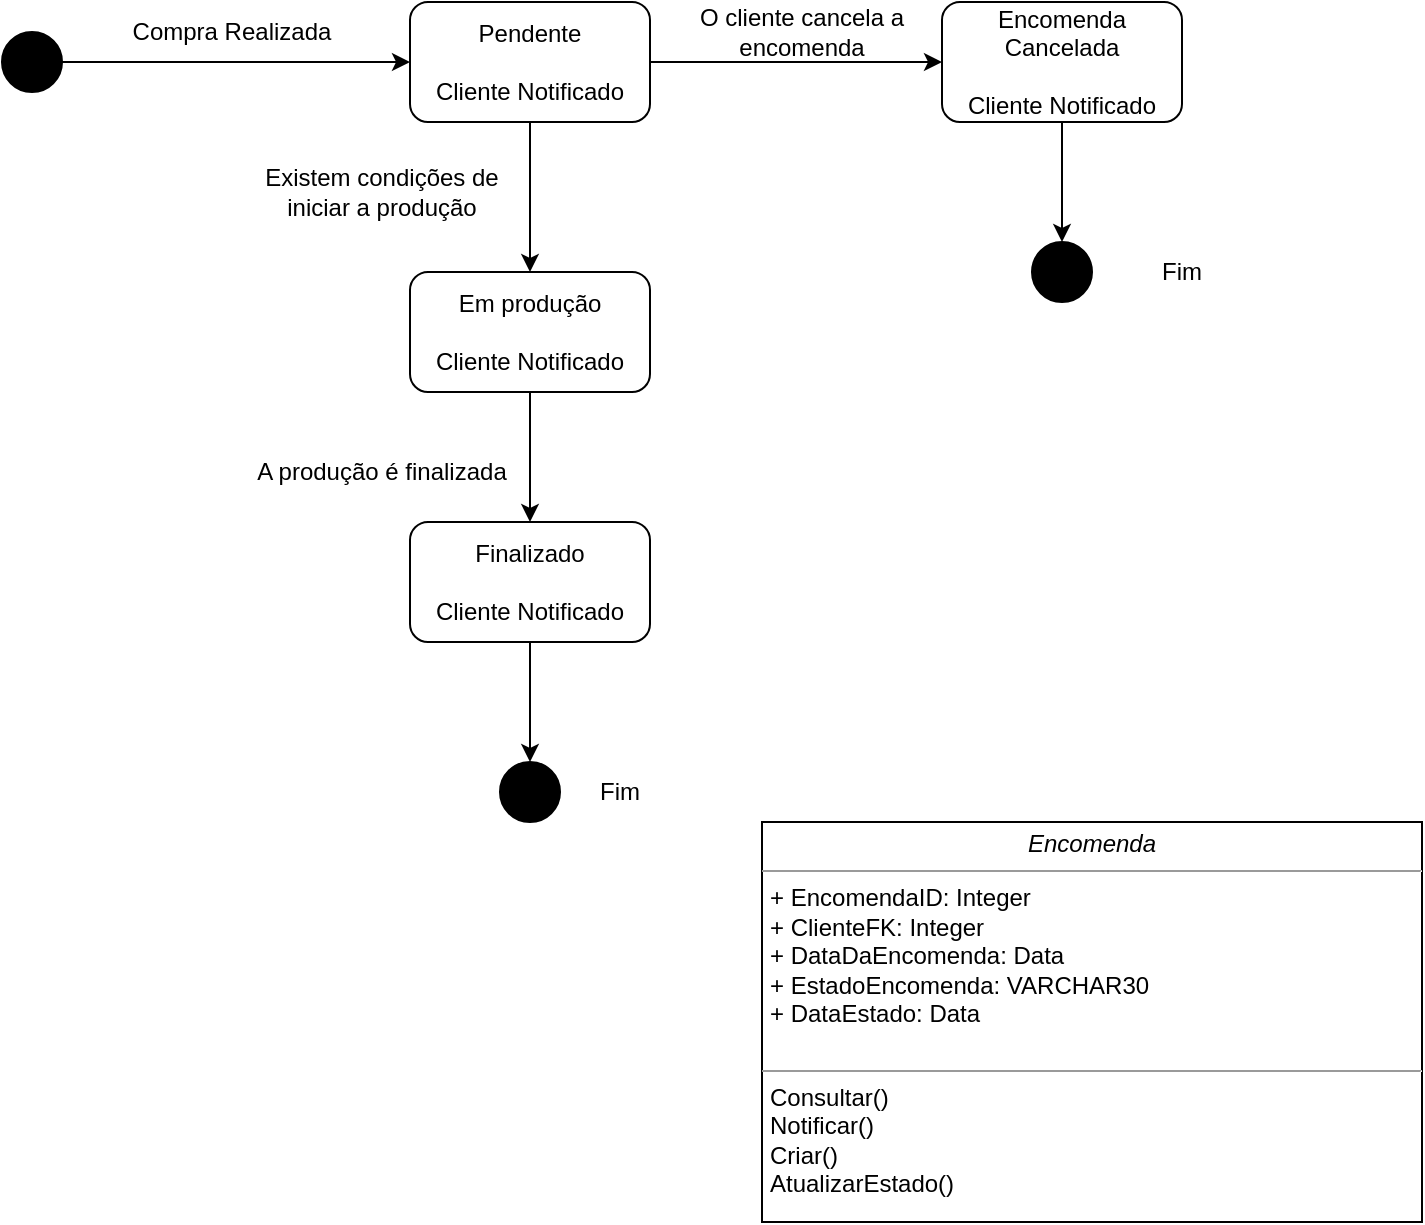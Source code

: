 <mxfile version="20.6.0" type="device"><diagram id="iYMuhJNm-_NsbsTxb9Wq" name="Página-1"><mxGraphModel dx="1038" dy="539" grid="1" gridSize="10" guides="1" tooltips="1" connect="1" arrows="1" fold="1" page="1" pageScale="1" pageWidth="827" pageHeight="1169" math="0" shadow="0"><root><mxCell id="0"/><mxCell id="1" parent="0"/><mxCell id="65rU2Uadf4bhz2flmhaz-22" style="edgeStyle=orthogonalEdgeStyle;rounded=0;orthogonalLoop=1;jettySize=auto;html=1;exitX=0.5;exitY=1;exitDx=0;exitDy=0;" parent="1" source="65rU2Uadf4bhz2flmhaz-1" target="65rU2Uadf4bhz2flmhaz-2" edge="1"><mxGeometry relative="1" as="geometry"/></mxCell><mxCell id="0vyVIwgfC64WwMGJ2ygb-2" style="edgeStyle=orthogonalEdgeStyle;rounded=0;orthogonalLoop=1;jettySize=auto;html=1;entryX=0;entryY=0.5;entryDx=0;entryDy=0;" parent="1" source="65rU2Uadf4bhz2flmhaz-1" edge="1"><mxGeometry relative="1" as="geometry"><mxPoint x="490" y="90" as="targetPoint"/></mxGeometry></mxCell><mxCell id="65rU2Uadf4bhz2flmhaz-1" value="Pendente&lt;br&gt;&lt;br&gt;Cliente Notificado" style="rounded=1;whiteSpace=wrap;html=1;" parent="1" vertex="1"><mxGeometry x="224" y="60" width="120" height="60" as="geometry"/></mxCell><mxCell id="65rU2Uadf4bhz2flmhaz-9" style="edgeStyle=orthogonalEdgeStyle;rounded=0;orthogonalLoop=1;jettySize=auto;html=1;entryX=0.5;entryY=0;entryDx=0;entryDy=0;" parent="1" source="65rU2Uadf4bhz2flmhaz-2" target="65rU2Uadf4bhz2flmhaz-3" edge="1"><mxGeometry relative="1" as="geometry"/></mxCell><mxCell id="65rU2Uadf4bhz2flmhaz-2" value="Em produção&lt;br&gt;&lt;br&gt;Cliente Notificado" style="rounded=1;whiteSpace=wrap;html=1;" parent="1" vertex="1"><mxGeometry x="224" y="195" width="120" height="60" as="geometry"/></mxCell><mxCell id="65rU2Uadf4bhz2flmhaz-14" style="edgeStyle=orthogonalEdgeStyle;rounded=0;orthogonalLoop=1;jettySize=auto;html=1;" parent="1" source="65rU2Uadf4bhz2flmhaz-3" target="65rU2Uadf4bhz2flmhaz-13" edge="1"><mxGeometry relative="1" as="geometry"/></mxCell><mxCell id="65rU2Uadf4bhz2flmhaz-3" value="Finalizado&lt;br&gt;&lt;br&gt;Cliente Notificado" style="rounded=1;whiteSpace=wrap;html=1;" parent="1" vertex="1"><mxGeometry x="224" y="320" width="120" height="60" as="geometry"/></mxCell><mxCell id="65rU2Uadf4bhz2flmhaz-5" style="edgeStyle=orthogonalEdgeStyle;rounded=0;orthogonalLoop=1;jettySize=auto;html=1;entryX=0;entryY=0.5;entryDx=0;entryDy=0;" parent="1" source="65rU2Uadf4bhz2flmhaz-4" target="65rU2Uadf4bhz2flmhaz-1" edge="1"><mxGeometry relative="1" as="geometry"/></mxCell><mxCell id="65rU2Uadf4bhz2flmhaz-4" value="" style="ellipse;whiteSpace=wrap;html=1;aspect=fixed;fillColor=#000000;" parent="1" vertex="1"><mxGeometry x="20" y="75" width="30" height="30" as="geometry"/></mxCell><mxCell id="65rU2Uadf4bhz2flmhaz-6" value="Compra Realizada" style="text;html=1;strokeColor=none;fillColor=none;align=center;verticalAlign=middle;whiteSpace=wrap;rounded=0;" parent="1" vertex="1"><mxGeometry x="70" y="60" width="130" height="30" as="geometry"/></mxCell><mxCell id="65rU2Uadf4bhz2flmhaz-13" value="" style="ellipse;whiteSpace=wrap;html=1;aspect=fixed;fillColor=#000000;" parent="1" vertex="1"><mxGeometry x="269" y="440" width="30" height="30" as="geometry"/></mxCell><mxCell id="65rU2Uadf4bhz2flmhaz-15" value="Fim" style="text;html=1;strokeColor=none;fillColor=none;align=center;verticalAlign=middle;whiteSpace=wrap;rounded=0;" parent="1" vertex="1"><mxGeometry x="299" y="440" width="60" height="30" as="geometry"/></mxCell><mxCell id="65rU2Uadf4bhz2flmhaz-16" value="&lt;p style=&quot;margin:0px;margin-top:4px;text-align:center;&quot;&gt;&lt;i&gt;Encomenda&lt;/i&gt;&lt;/p&gt;&lt;hr size=&quot;1&quot;&gt;&lt;p style=&quot;margin:0px;margin-left:4px;&quot;&gt;+ EncomendaID: Integer&lt;/p&gt;&lt;p style=&quot;margin:0px;margin-left:4px;&quot;&gt;+ ClienteFK: Integer&lt;br&gt;+ DataDaEncomenda: Data&lt;/p&gt;&lt;p style=&quot;margin:0px;margin-left:4px;&quot;&gt;+ EstadoEncomenda: VARCHAR30&lt;br&gt;&lt;/p&gt;&lt;p style=&quot;margin:0px;margin-left:4px;&quot;&gt;+ DataEstado: Data&lt;/p&gt;&lt;p style=&quot;margin:0px;margin-left:4px;&quot;&gt;&lt;br&gt;&lt;/p&gt;&lt;hr size=&quot;1&quot;&gt;&lt;p style=&quot;margin: 0px 0px 0px 4px;&quot;&gt;Consultar()&lt;br&gt;&lt;/p&gt;&lt;p style=&quot;margin: 0px 0px 0px 4px;&quot;&gt;Notificar()&lt;/p&gt;&lt;p style=&quot;margin: 0px 0px 0px 4px;&quot;&gt;Criar()&lt;/p&gt;&lt;p style=&quot;margin: 0px 0px 0px 4px;&quot;&gt;AtualizarEstado()&lt;/p&gt;&lt;p style=&quot;margin: 0px 0px 0px 4px;&quot;&gt;&lt;br&gt;&lt;/p&gt;&lt;p style=&quot;margin: 0px 0px 0px 4px;&quot;&gt;&lt;br&gt;&lt;/p&gt;" style="verticalAlign=top;align=left;overflow=fill;fontSize=12;fontFamily=Helvetica;html=1;rounded=0;shadow=0;comic=0;labelBackgroundColor=none;strokeWidth=1" parent="1" vertex="1"><mxGeometry x="400" y="470" width="330" height="200" as="geometry"/></mxCell><mxCell id="-DHmt3_I_ECyqqTHyZa6-4" style="edgeStyle=orthogonalEdgeStyle;rounded=0;orthogonalLoop=1;jettySize=auto;html=1;" parent="1" source="0vyVIwgfC64WwMGJ2ygb-3" edge="1"><mxGeometry relative="1" as="geometry"><mxPoint x="550" y="180" as="targetPoint"/></mxGeometry></mxCell><mxCell id="0vyVIwgfC64WwMGJ2ygb-3" value="Encomenda Cancelada&lt;br&gt;&lt;br&gt;Cliente Notificado" style="rounded=1;whiteSpace=wrap;html=1;" parent="1" vertex="1"><mxGeometry x="490" y="60" width="120" height="60" as="geometry"/></mxCell><mxCell id="0vyVIwgfC64WwMGJ2ygb-7" value="O cliente cancela a encomenda" style="text;html=1;strokeColor=none;fillColor=none;align=center;verticalAlign=middle;whiteSpace=wrap;rounded=0;" parent="1" vertex="1"><mxGeometry x="350" y="60" width="140" height="30" as="geometry"/></mxCell><mxCell id="0vyVIwgfC64WwMGJ2ygb-8" value="Existem condições de iniciar a produção" style="text;html=1;strokeColor=none;fillColor=none;align=center;verticalAlign=middle;whiteSpace=wrap;rounded=0;" parent="1" vertex="1"><mxGeometry x="140" y="140" width="140" height="30" as="geometry"/></mxCell><mxCell id="0vyVIwgfC64WwMGJ2ygb-9" value="A produção é finalizada" style="text;html=1;strokeColor=none;fillColor=none;align=center;verticalAlign=middle;whiteSpace=wrap;rounded=0;" parent="1" vertex="1"><mxGeometry x="140" y="280" width="140" height="30" as="geometry"/></mxCell><mxCell id="-DHmt3_I_ECyqqTHyZa6-5" value="" style="ellipse;whiteSpace=wrap;html=1;aspect=fixed;fillColor=#000000;" parent="1" vertex="1"><mxGeometry x="535" y="180" width="30" height="30" as="geometry"/></mxCell><mxCell id="-DHmt3_I_ECyqqTHyZa6-6" value="Fim" style="text;html=1;strokeColor=none;fillColor=none;align=center;verticalAlign=middle;whiteSpace=wrap;rounded=0;" parent="1" vertex="1"><mxGeometry x="580" y="180" width="60" height="30" as="geometry"/></mxCell></root></mxGraphModel></diagram></mxfile>